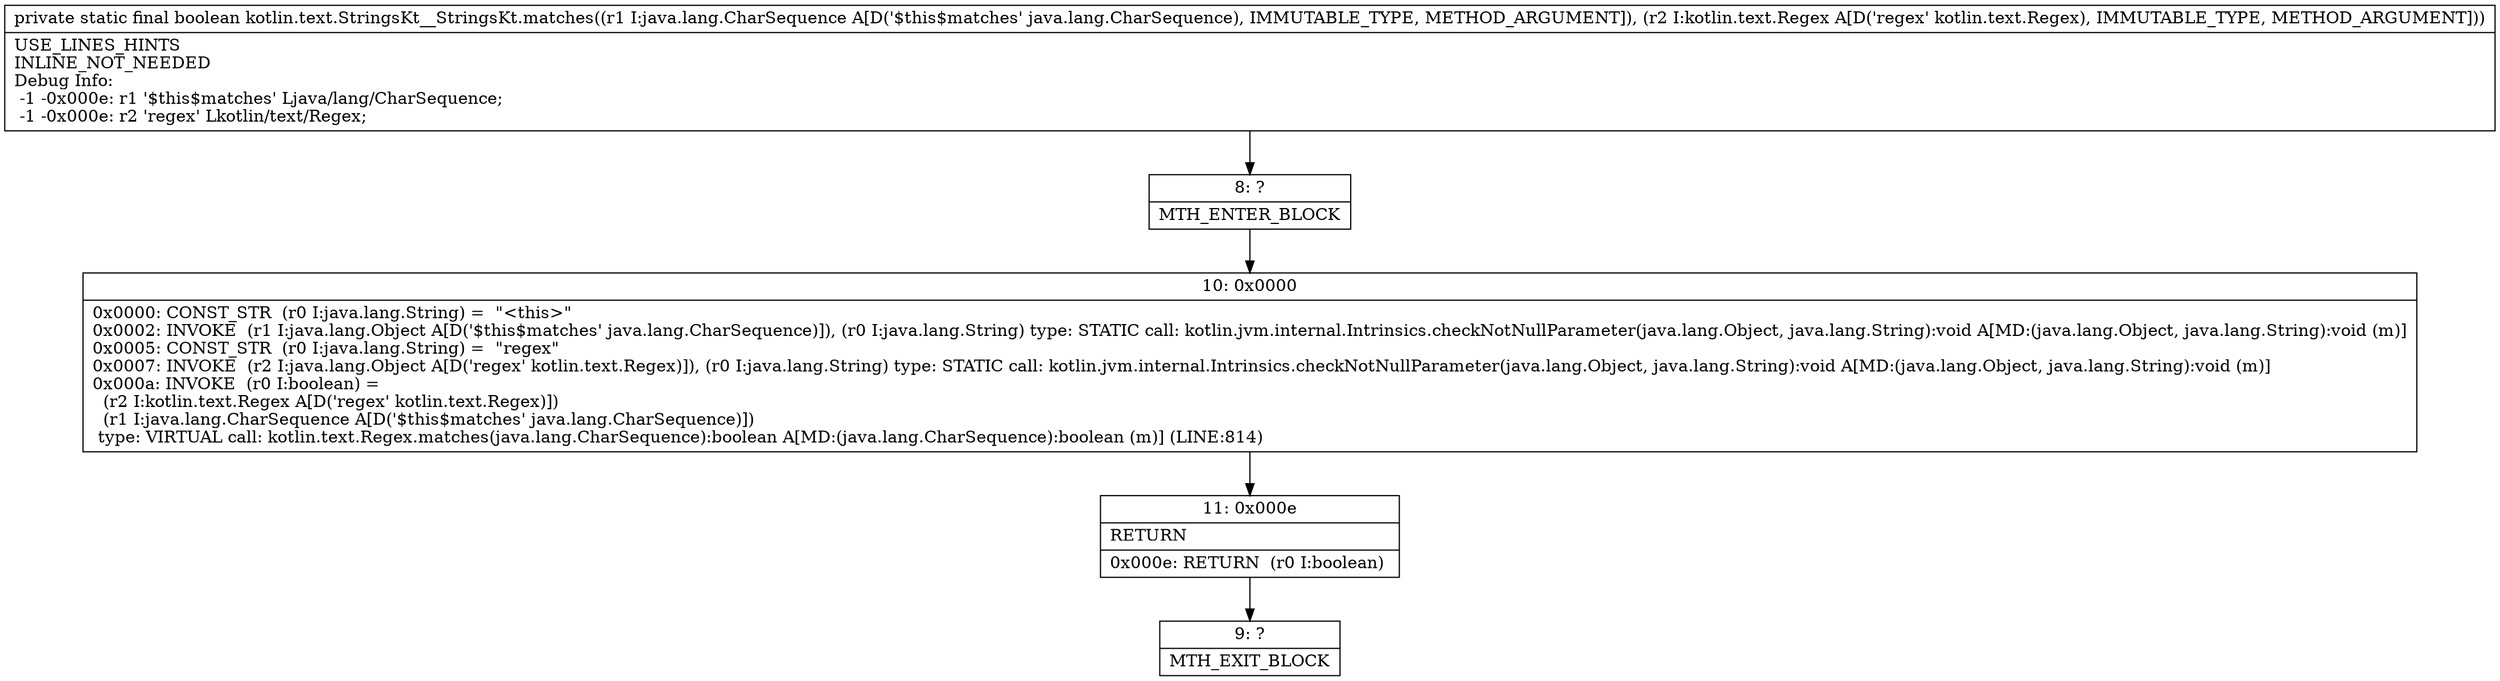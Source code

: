 digraph "CFG forkotlin.text.StringsKt__StringsKt.matches(Ljava\/lang\/CharSequence;Lkotlin\/text\/Regex;)Z" {
Node_8 [shape=record,label="{8\:\ ?|MTH_ENTER_BLOCK\l}"];
Node_10 [shape=record,label="{10\:\ 0x0000|0x0000: CONST_STR  (r0 I:java.lang.String) =  \"\<this\>\" \l0x0002: INVOKE  (r1 I:java.lang.Object A[D('$this$matches' java.lang.CharSequence)]), (r0 I:java.lang.String) type: STATIC call: kotlin.jvm.internal.Intrinsics.checkNotNullParameter(java.lang.Object, java.lang.String):void A[MD:(java.lang.Object, java.lang.String):void (m)]\l0x0005: CONST_STR  (r0 I:java.lang.String) =  \"regex\" \l0x0007: INVOKE  (r2 I:java.lang.Object A[D('regex' kotlin.text.Regex)]), (r0 I:java.lang.String) type: STATIC call: kotlin.jvm.internal.Intrinsics.checkNotNullParameter(java.lang.Object, java.lang.String):void A[MD:(java.lang.Object, java.lang.String):void (m)]\l0x000a: INVOKE  (r0 I:boolean) = \l  (r2 I:kotlin.text.Regex A[D('regex' kotlin.text.Regex)])\l  (r1 I:java.lang.CharSequence A[D('$this$matches' java.lang.CharSequence)])\l type: VIRTUAL call: kotlin.text.Regex.matches(java.lang.CharSequence):boolean A[MD:(java.lang.CharSequence):boolean (m)] (LINE:814)\l}"];
Node_11 [shape=record,label="{11\:\ 0x000e|RETURN\l|0x000e: RETURN  (r0 I:boolean) \l}"];
Node_9 [shape=record,label="{9\:\ ?|MTH_EXIT_BLOCK\l}"];
MethodNode[shape=record,label="{private static final boolean kotlin.text.StringsKt__StringsKt.matches((r1 I:java.lang.CharSequence A[D('$this$matches' java.lang.CharSequence), IMMUTABLE_TYPE, METHOD_ARGUMENT]), (r2 I:kotlin.text.Regex A[D('regex' kotlin.text.Regex), IMMUTABLE_TYPE, METHOD_ARGUMENT]))  | USE_LINES_HINTS\lINLINE_NOT_NEEDED\lDebug Info:\l  \-1 \-0x000e: r1 '$this$matches' Ljava\/lang\/CharSequence;\l  \-1 \-0x000e: r2 'regex' Lkotlin\/text\/Regex;\l}"];
MethodNode -> Node_8;Node_8 -> Node_10;
Node_10 -> Node_11;
Node_11 -> Node_9;
}

